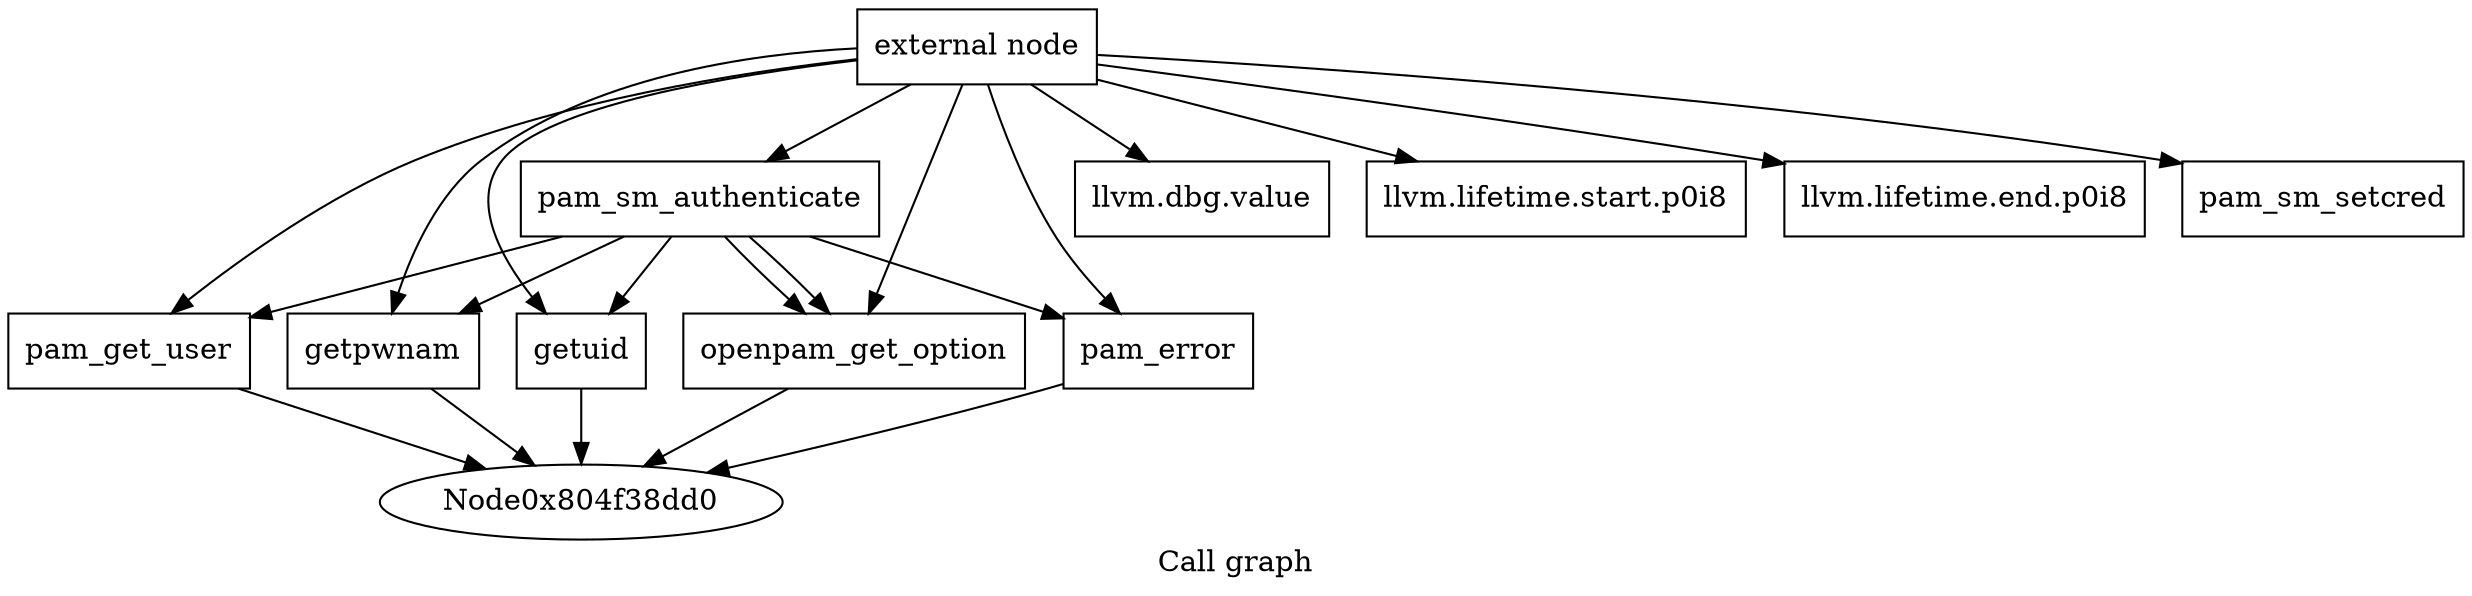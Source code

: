 digraph "Call graph" {
	label="Call graph";

	Node0x804f38da0 [shape=record,label="{external node}"];
	Node0x804f38da0 -> Node0x804f38e30;
	Node0x804f38da0 -> Node0x804f39070;
	Node0x804f38da0 -> Node0x804f390d0;
	Node0x804f38da0 -> Node0x804f38e90;
	Node0x804f38da0 -> Node0x804f38ef0;
	Node0x804f38da0 -> Node0x804f38f50;
	Node0x804f38da0 -> Node0x804f38fb0;
	Node0x804f38da0 -> Node0x804f39010;
	Node0x804f38da0 -> Node0x804f39130;
	Node0x804f38da0 -> Node0x804f39190;
	Node0x804f38e30 [shape=record,label="{pam_sm_authenticate}"];
	Node0x804f38e30 -> Node0x804f38e90;
	Node0x804f38e30 -> Node0x804f38ef0;
	Node0x804f38e30 -> Node0x804f38f50;
	Node0x804f38e30 -> Node0x804f38fb0;
	Node0x804f38e30 -> Node0x804f38fb0;
	Node0x804f38e30 -> Node0x804f39010;
	Node0x804f39070 [shape=record,label="{llvm.dbg.value}"];
	Node0x804f390d0 [shape=record,label="{llvm.lifetime.start.p0i8}"];
	Node0x804f38e90 [shape=record,label="{pam_get_user}"];
	Node0x804f38e90 -> Node0x804f38dd0;
	Node0x804f38ef0 [shape=record,label="{getpwnam}"];
	Node0x804f38ef0 -> Node0x804f38dd0;
	Node0x804f38f50 [shape=record,label="{getuid}"];
	Node0x804f38f50 -> Node0x804f38dd0;
	Node0x804f38fb0 [shape=record,label="{openpam_get_option}"];
	Node0x804f38fb0 -> Node0x804f38dd0;
	Node0x804f39010 [shape=record,label="{pam_error}"];
	Node0x804f39010 -> Node0x804f38dd0;
	Node0x804f39130 [shape=record,label="{llvm.lifetime.end.p0i8}"];
	Node0x804f39190 [shape=record,label="{pam_sm_setcred}"];
}
